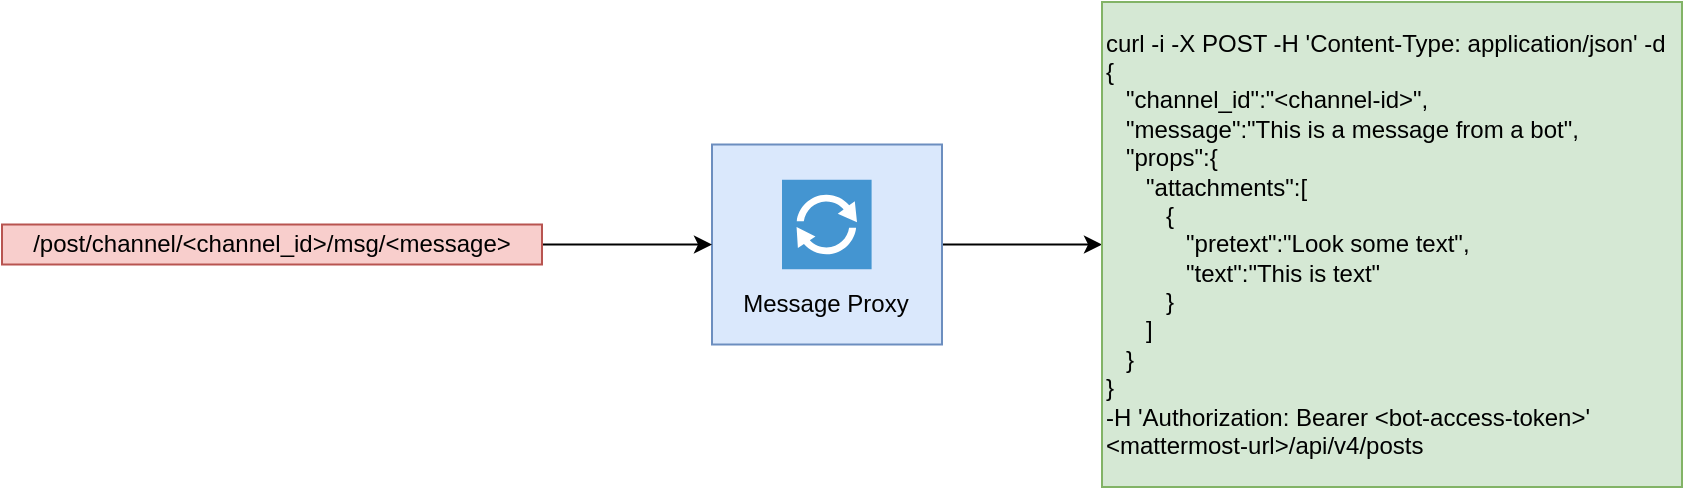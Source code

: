 <mxfile version="13.7.9" type="device"><diagram id="HYrMLv_tBKPLm-M_6jKy" name="Page-1"><mxGraphModel dx="1113" dy="1900" grid="1" gridSize="10" guides="1" tooltips="1" connect="1" arrows="1" fold="1" page="1" pageScale="1" pageWidth="850" pageHeight="1100" math="0" shadow="0"><root><mxCell id="0"/><mxCell id="1" parent="0"/><mxCell id="0IxeVh-EknwMG6atz4EY-8" style="edgeStyle=orthogonalEdgeStyle;rounded=0;orthogonalLoop=1;jettySize=auto;html=1;" edge="1" parent="1" source="0IxeVh-EknwMG6atz4EY-5" target="0IxeVh-EknwMG6atz4EY-7"><mxGeometry relative="1" as="geometry"/></mxCell><mxCell id="0IxeVh-EknwMG6atz4EY-5" value="" style="rounded=0;whiteSpace=wrap;html=1;fillColor=#dae8fc;strokeColor=#6c8ebf;" vertex="1" parent="1"><mxGeometry x="445" y="-538.75" width="115" height="100" as="geometry"/></mxCell><mxCell id="0IxeVh-EknwMG6atz4EY-6" style="edgeStyle=orthogonalEdgeStyle;rounded=0;orthogonalLoop=1;jettySize=auto;html=1;entryX=0;entryY=0.5;entryDx=0;entryDy=0;" edge="1" parent="1" source="0IxeVh-EknwMG6atz4EY-1" target="0IxeVh-EknwMG6atz4EY-5"><mxGeometry relative="1" as="geometry"/></mxCell><mxCell id="0IxeVh-EknwMG6atz4EY-1" value="/post/channel/&amp;lt;channel_id&amp;gt;/msg/&amp;lt;message&amp;gt;" style="text;html=1;strokeColor=#b85450;fillColor=#f8cecc;align=center;verticalAlign=middle;whiteSpace=wrap;rounded=0;" vertex="1" parent="1"><mxGeometry x="90" y="-498.75" width="270" height="20" as="geometry"/></mxCell><mxCell id="0IxeVh-EknwMG6atz4EY-2" value="" style="pointerEvents=1;shadow=0;dashed=0;html=1;strokeColor=none;fillColor=#4495D1;labelPosition=center;verticalLabelPosition=bottom;verticalAlign=top;align=center;outlineConnect=0;shape=mxgraph.veeam.2d.proxy;" vertex="1" parent="1"><mxGeometry x="480" y="-521.15" width="44.8" height="44.8" as="geometry"/></mxCell><mxCell id="0IxeVh-EknwMG6atz4EY-3" value="Message Proxy" style="text;html=1;strokeColor=none;fillColor=none;align=center;verticalAlign=middle;whiteSpace=wrap;rounded=0;" vertex="1" parent="1"><mxGeometry x="457.4" y="-488.75" width="90" height="60" as="geometry"/></mxCell><mxCell id="0IxeVh-EknwMG6atz4EY-7" value="&lt;div&gt;curl -i -X POST -H 'Content-Type: application/json' -d&amp;nbsp;&lt;/div&gt;&lt;div&gt;{&lt;/div&gt;&lt;div&gt;&amp;nbsp; &amp;nbsp;&quot;channel_id&quot;:&quot;&amp;lt;channel-id&amp;gt;&quot;,&lt;/div&gt;&lt;div&gt;&amp;nbsp; &amp;nbsp;&quot;message&quot;:&quot;This is a message from a bot&quot;,&lt;/div&gt;&lt;div&gt;&amp;nbsp; &amp;nbsp;&quot;props&quot;:{&lt;/div&gt;&lt;div&gt;&amp;nbsp; &amp;nbsp; &amp;nbsp; &quot;attachments&quot;:[&lt;/div&gt;&lt;div&gt;&amp;nbsp; &amp;nbsp; &amp;nbsp; &amp;nbsp; &amp;nbsp;{&lt;/div&gt;&lt;div&gt;&amp;nbsp; &amp;nbsp; &amp;nbsp; &amp;nbsp; &amp;nbsp; &amp;nbsp; &quot;pretext&quot;:&quot;Look some text&quot;,&lt;/div&gt;&lt;div&gt;&amp;nbsp; &amp;nbsp; &amp;nbsp; &amp;nbsp; &amp;nbsp; &amp;nbsp; &quot;text&quot;:&quot;This is text&quot;&lt;/div&gt;&lt;div&gt;&amp;nbsp; &amp;nbsp; &amp;nbsp; &amp;nbsp; &amp;nbsp;}&lt;/div&gt;&lt;div&gt;&amp;nbsp; &amp;nbsp; &amp;nbsp; ]&lt;/div&gt;&lt;div&gt;&amp;nbsp; &amp;nbsp;}&lt;/div&gt;&lt;div&gt;}&lt;/div&gt;&lt;div&gt;-H 'Authorization: Bearer &amp;lt;bot-access-token&amp;gt;'&amp;nbsp;&lt;/div&gt;&lt;div&gt;&amp;lt;mattermost-url&amp;gt;/api/v4/posts&lt;/div&gt;" style="text;html=1;strokeColor=#82b366;fillColor=#d5e8d4;align=left;verticalAlign=middle;whiteSpace=wrap;rounded=0;" vertex="1" parent="1"><mxGeometry x="640" y="-610" width="290" height="242.5" as="geometry"/></mxCell></root></mxGraphModel></diagram></mxfile>